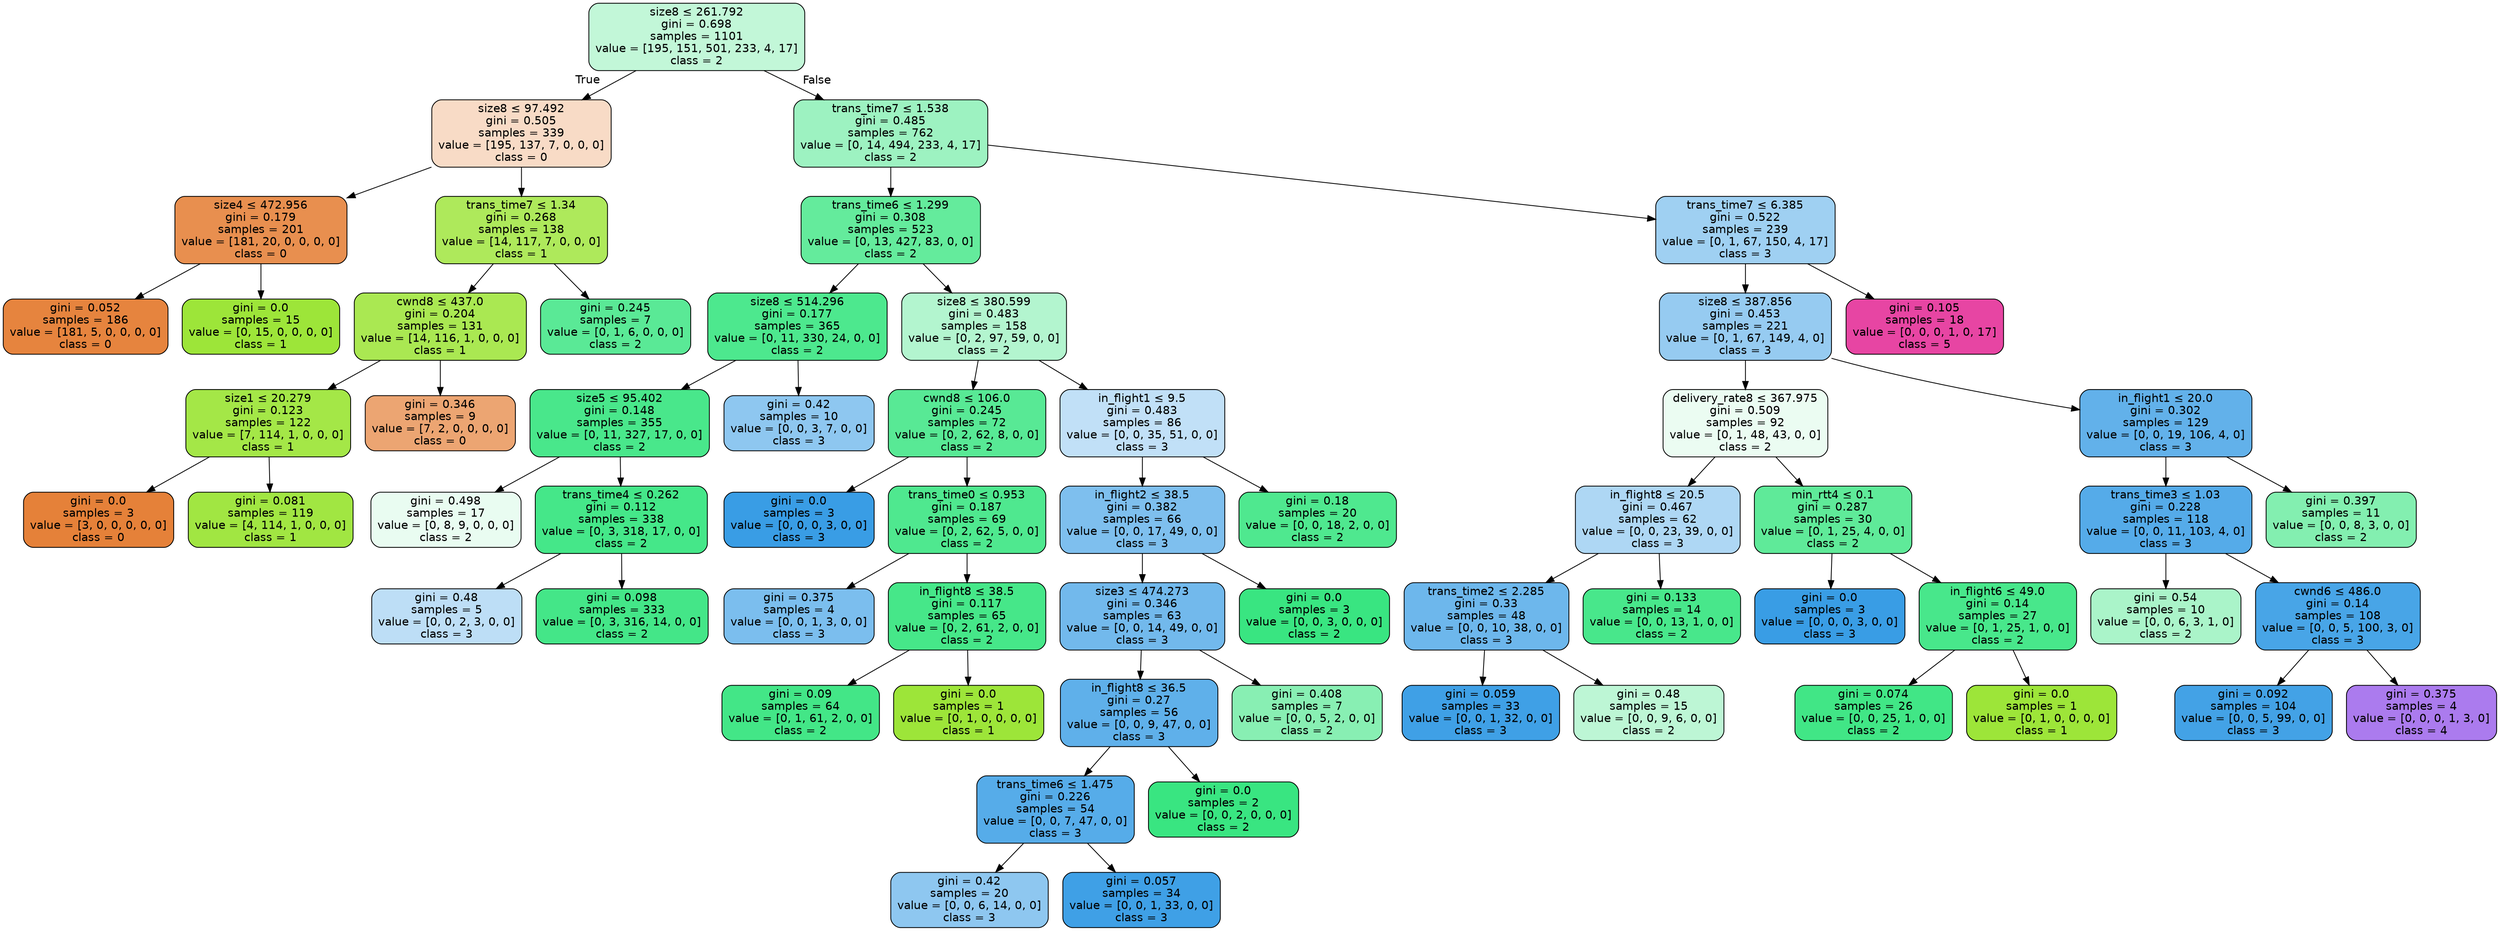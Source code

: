 digraph Tree {
node [shape=box, style="filled, rounded", color="black", fontname="helvetica"] ;
edge [fontname="helvetica"] ;
0 [label=<size8 &le; 261.792<br/>gini = 0.698<br/>samples = 1101<br/>value = [195, 151, 501, 233, 4, 17]<br/>class = 2>, fillcolor="#c2f7d8"] ;
1 [label=<size8 &le; 97.492<br/>gini = 0.505<br/>samples = 339<br/>value = [195, 137, 7, 0, 0, 0]<br/>class = 0>, fillcolor="#f8dbc6"] ;
0 -> 1 [labeldistance=2.5, labelangle=45, headlabel="True"] ;
2 [label=<size4 &le; 472.956<br/>gini = 0.179<br/>samples = 201<br/>value = [181, 20, 0, 0, 0, 0]<br/>class = 0>, fillcolor="#e88f4f"] ;
1 -> 2 ;
3 [label=<gini = 0.052<br/>samples = 186<br/>value = [181, 5, 0, 0, 0, 0]<br/>class = 0>, fillcolor="#e6843e"] ;
2 -> 3 ;
4 [label=<gini = 0.0<br/>samples = 15<br/>value = [0, 15, 0, 0, 0, 0]<br/>class = 1>, fillcolor="#9de539"] ;
2 -> 4 ;
5 [label=<trans_time7 &le; 1.34<br/>gini = 0.268<br/>samples = 138<br/>value = [14, 117, 7, 0, 0, 0]<br/>class = 1>, fillcolor="#aee95b"] ;
1 -> 5 ;
6 [label=<cwnd8 &le; 437.0<br/>gini = 0.204<br/>samples = 131<br/>value = [14, 116, 1, 0, 0, 0]<br/>class = 1>, fillcolor="#aae852"] ;
5 -> 6 ;
7 [label=<size1 &le; 20.279<br/>gini = 0.123<br/>samples = 122<br/>value = [7, 114, 1, 0, 0, 0]<br/>class = 1>, fillcolor="#a4e747"] ;
6 -> 7 ;
8 [label=<gini = 0.0<br/>samples = 3<br/>value = [3, 0, 0, 0, 0, 0]<br/>class = 0>, fillcolor="#e58139"] ;
7 -> 8 ;
9 [label=<gini = 0.081<br/>samples = 119<br/>value = [4, 114, 1, 0, 0, 0]<br/>class = 1>, fillcolor="#a1e642"] ;
7 -> 9 ;
10 [label=<gini = 0.346<br/>samples = 9<br/>value = [7, 2, 0, 0, 0, 0]<br/>class = 0>, fillcolor="#eca572"] ;
6 -> 10 ;
11 [label=<gini = 0.245<br/>samples = 7<br/>value = [0, 1, 6, 0, 0, 0]<br/>class = 2>, fillcolor="#5ae996"] ;
5 -> 11 ;
12 [label=<trans_time7 &le; 1.538<br/>gini = 0.485<br/>samples = 762<br/>value = [0, 14, 494, 233, 4, 17]<br/>class = 2>, fillcolor="#9df2c1"] ;
0 -> 12 [labeldistance=2.5, labelangle=-45, headlabel="False"] ;
13 [label=<trans_time6 &le; 1.299<br/>gini = 0.308<br/>samples = 523<br/>value = [0, 13, 427, 83, 0, 0]<br/>class = 2>, fillcolor="#64eb9c"] ;
12 -> 13 ;
14 [label=<size8 &le; 514.296<br/>gini = 0.177<br/>samples = 365<br/>value = [0, 11, 330, 24, 0, 0]<br/>class = 2>, fillcolor="#4de88e"] ;
13 -> 14 ;
15 [label=<size5 &le; 95.402<br/>gini = 0.148<br/>samples = 355<br/>value = [0, 11, 327, 17, 0, 0]<br/>class = 2>, fillcolor="#49e78b"] ;
14 -> 15 ;
16 [label=<gini = 0.498<br/>samples = 17<br/>value = [0, 8, 9, 0, 0, 0]<br/>class = 2>, fillcolor="#e9fcf1"] ;
15 -> 16 ;
17 [label=<trans_time4 &le; 0.262<br/>gini = 0.112<br/>samples = 338<br/>value = [0, 3, 318, 17, 0, 0]<br/>class = 2>, fillcolor="#45e789"] ;
15 -> 17 ;
18 [label=<gini = 0.48<br/>samples = 5<br/>value = [0, 0, 2, 3, 0, 0]<br/>class = 3>, fillcolor="#bddef6"] ;
17 -> 18 ;
19 [label=<gini = 0.098<br/>samples = 333<br/>value = [0, 3, 316, 14, 0, 0]<br/>class = 2>, fillcolor="#44e688"] ;
17 -> 19 ;
20 [label=<gini = 0.42<br/>samples = 10<br/>value = [0, 0, 3, 7, 0, 0]<br/>class = 3>, fillcolor="#8ec7f0"] ;
14 -> 20 ;
21 [label=<size8 &le; 380.599<br/>gini = 0.483<br/>samples = 158<br/>value = [0, 2, 97, 59, 0, 0]<br/>class = 2>, fillcolor="#b3f5cf"] ;
13 -> 21 ;
22 [label=<cwnd8 &le; 106.0<br/>gini = 0.245<br/>samples = 72<br/>value = [0, 2, 62, 8, 0, 0]<br/>class = 2>, fillcolor="#58e995"] ;
21 -> 22 ;
23 [label=<gini = 0.0<br/>samples = 3<br/>value = [0, 0, 0, 3, 0, 0]<br/>class = 3>, fillcolor="#399de5"] ;
22 -> 23 ;
24 [label=<trans_time0 &le; 0.953<br/>gini = 0.187<br/>samples = 69<br/>value = [0, 2, 62, 5, 0, 0]<br/>class = 2>, fillcolor="#4fe88f"] ;
22 -> 24 ;
25 [label=<gini = 0.375<br/>samples = 4<br/>value = [0, 0, 1, 3, 0, 0]<br/>class = 3>, fillcolor="#7bbeee"] ;
24 -> 25 ;
26 [label=<in_flight8 &le; 38.5<br/>gini = 0.117<br/>samples = 65<br/>value = [0, 2, 61, 2, 0, 0]<br/>class = 2>, fillcolor="#46e789"] ;
24 -> 26 ;
27 [label=<gini = 0.09<br/>samples = 64<br/>value = [0, 1, 61, 2, 0, 0]<br/>class = 2>, fillcolor="#43e687"] ;
26 -> 27 ;
28 [label=<gini = 0.0<br/>samples = 1<br/>value = [0, 1, 0, 0, 0, 0]<br/>class = 1>, fillcolor="#9de539"] ;
26 -> 28 ;
29 [label=<in_flight1 &le; 9.5<br/>gini = 0.483<br/>samples = 86<br/>value = [0, 0, 35, 51, 0, 0]<br/>class = 3>, fillcolor="#c1e0f7"] ;
21 -> 29 ;
30 [label=<in_flight2 &le; 38.5<br/>gini = 0.382<br/>samples = 66<br/>value = [0, 0, 17, 49, 0, 0]<br/>class = 3>, fillcolor="#7ebfee"] ;
29 -> 30 ;
31 [label=<size3 &le; 474.273<br/>gini = 0.346<br/>samples = 63<br/>value = [0, 0, 14, 49, 0, 0]<br/>class = 3>, fillcolor="#72b9ec"] ;
30 -> 31 ;
32 [label=<in_flight8 &le; 36.5<br/>gini = 0.27<br/>samples = 56<br/>value = [0, 0, 9, 47, 0, 0]<br/>class = 3>, fillcolor="#5fb0ea"] ;
31 -> 32 ;
33 [label=<trans_time6 &le; 1.475<br/>gini = 0.226<br/>samples = 54<br/>value = [0, 0, 7, 47, 0, 0]<br/>class = 3>, fillcolor="#56ace9"] ;
32 -> 33 ;
34 [label=<gini = 0.42<br/>samples = 20<br/>value = [0, 0, 6, 14, 0, 0]<br/>class = 3>, fillcolor="#8ec7f0"] ;
33 -> 34 ;
35 [label=<gini = 0.057<br/>samples = 34<br/>value = [0, 0, 1, 33, 0, 0]<br/>class = 3>, fillcolor="#3fa0e6"] ;
33 -> 35 ;
36 [label=<gini = 0.0<br/>samples = 2<br/>value = [0, 0, 2, 0, 0, 0]<br/>class = 2>, fillcolor="#39e581"] ;
32 -> 36 ;
37 [label=<gini = 0.408<br/>samples = 7<br/>value = [0, 0, 5, 2, 0, 0]<br/>class = 2>, fillcolor="#88efb3"] ;
31 -> 37 ;
38 [label=<gini = 0.0<br/>samples = 3<br/>value = [0, 0, 3, 0, 0, 0]<br/>class = 2>, fillcolor="#39e581"] ;
30 -> 38 ;
39 [label=<gini = 0.18<br/>samples = 20<br/>value = [0, 0, 18, 2, 0, 0]<br/>class = 2>, fillcolor="#4fe88f"] ;
29 -> 39 ;
40 [label=<trans_time7 &le; 6.385<br/>gini = 0.522<br/>samples = 239<br/>value = [0, 1, 67, 150, 4, 17]<br/>class = 3>, fillcolor="#9fd0f2"] ;
12 -> 40 ;
41 [label=<size8 &le; 387.856<br/>gini = 0.453<br/>samples = 221<br/>value = [0, 1, 67, 149, 4, 0]<br/>class = 3>, fillcolor="#96cbf1"] ;
40 -> 41 ;
42 [label=<delivery_rate8 &le; 367.975<br/>gini = 0.509<br/>samples = 92<br/>value = [0, 1, 48, 43, 0, 0]<br/>class = 2>, fillcolor="#ebfcf2"] ;
41 -> 42 ;
43 [label=<in_flight8 &le; 20.5<br/>gini = 0.467<br/>samples = 62<br/>value = [0, 0, 23, 39, 0, 0]<br/>class = 3>, fillcolor="#aed7f4"] ;
42 -> 43 ;
44 [label=<trans_time2 &le; 2.285<br/>gini = 0.33<br/>samples = 48<br/>value = [0, 0, 10, 38, 0, 0]<br/>class = 3>, fillcolor="#6db7ec"] ;
43 -> 44 ;
45 [label=<gini = 0.059<br/>samples = 33<br/>value = [0, 0, 1, 32, 0, 0]<br/>class = 3>, fillcolor="#3fa0e6"] ;
44 -> 45 ;
46 [label=<gini = 0.48<br/>samples = 15<br/>value = [0, 0, 9, 6, 0, 0]<br/>class = 2>, fillcolor="#bdf6d5"] ;
44 -> 46 ;
47 [label=<gini = 0.133<br/>samples = 14<br/>value = [0, 0, 13, 1, 0, 0]<br/>class = 2>, fillcolor="#48e78b"] ;
43 -> 47 ;
48 [label=<min_rtt4 &le; 0.1<br/>gini = 0.287<br/>samples = 30<br/>value = [0, 1, 25, 4, 0, 0]<br/>class = 2>, fillcolor="#5fea99"] ;
42 -> 48 ;
49 [label=<gini = 0.0<br/>samples = 3<br/>value = [0, 0, 0, 3, 0, 0]<br/>class = 3>, fillcolor="#399de5"] ;
48 -> 49 ;
50 [label=<in_flight6 &le; 49.0<br/>gini = 0.14<br/>samples = 27<br/>value = [0, 1, 25, 1, 0, 0]<br/>class = 2>, fillcolor="#48e78b"] ;
48 -> 50 ;
51 [label=<gini = 0.074<br/>samples = 26<br/>value = [0, 0, 25, 1, 0, 0]<br/>class = 2>, fillcolor="#41e686"] ;
50 -> 51 ;
52 [label=<gini = 0.0<br/>samples = 1<br/>value = [0, 1, 0, 0, 0, 0]<br/>class = 1>, fillcolor="#9de539"] ;
50 -> 52 ;
53 [label=<in_flight1 &le; 20.0<br/>gini = 0.302<br/>samples = 129<br/>value = [0, 0, 19, 106, 4, 0]<br/>class = 3>, fillcolor="#62b1ea"] ;
41 -> 53 ;
54 [label=<trans_time3 &le; 1.03<br/>gini = 0.228<br/>samples = 118<br/>value = [0, 0, 11, 103, 4, 0]<br/>class = 3>, fillcolor="#55abe9"] ;
53 -> 54 ;
55 [label=<gini = 0.54<br/>samples = 10<br/>value = [0, 0, 6, 3, 1, 0]<br/>class = 2>, fillcolor="#aaf4c9"] ;
54 -> 55 ;
56 [label=<cwnd6 &le; 486.0<br/>gini = 0.14<br/>samples = 108<br/>value = [0, 0, 5, 100, 3, 0]<br/>class = 3>, fillcolor="#48a5e7"] ;
54 -> 56 ;
57 [label=<gini = 0.092<br/>samples = 104<br/>value = [0, 0, 5, 99, 0, 0]<br/>class = 3>, fillcolor="#43a2e6"] ;
56 -> 57 ;
58 [label=<gini = 0.375<br/>samples = 4<br/>value = [0, 0, 0, 1, 3, 0]<br/>class = 4>, fillcolor="#ab7bee"] ;
56 -> 58 ;
59 [label=<gini = 0.397<br/>samples = 11<br/>value = [0, 0, 8, 3, 0, 0]<br/>class = 2>, fillcolor="#83efb0"] ;
53 -> 59 ;
60 [label=<gini = 0.105<br/>samples = 18<br/>value = [0, 0, 0, 1, 0, 17]<br/>class = 5>, fillcolor="#e745a3"] ;
40 -> 60 ;
}
